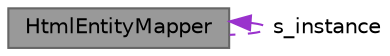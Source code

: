 digraph "HtmlEntityMapper"
{
 // INTERACTIVE_SVG=YES
 // LATEX_PDF_SIZE
  bgcolor="transparent";
  edge [fontname=Helvetica,fontsize=10,labelfontname=Helvetica,labelfontsize=10];
  node [fontname=Helvetica,fontsize=10,shape=box,height=0.2,width=0.4];
  Node1 [label="HtmlEntityMapper",height=0.2,width=0.4,color="gray40", fillcolor="grey60", style="filled", fontcolor="black",tooltip="Singleton helper class to map html entities to other formats."];
  Node1 -> Node1 [dir="back",color="darkorchid3",style="dashed",label=" s_instance" ];
}
